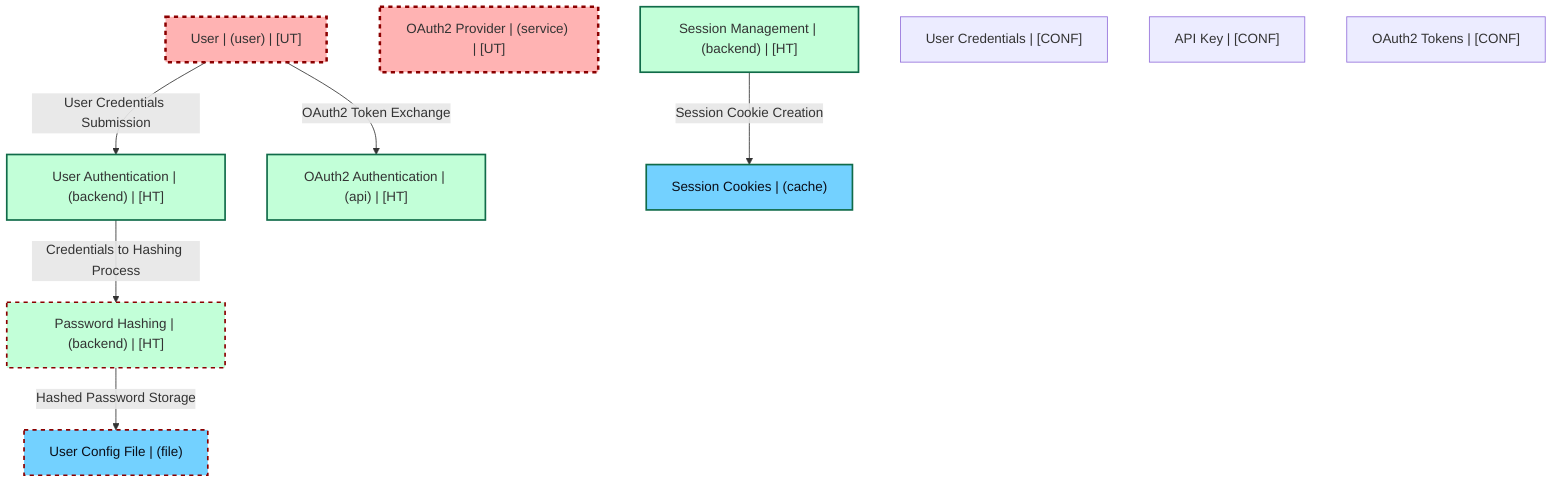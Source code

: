 graph TB
  node_01F8F4X6D8R8F1F9G8E1["User | (user) | [UT]"]:::untrusted
  node_01F8F4X6D8R8F1F9G8E2["OAuth2 Provider | (service) | [UT]"]:::untrusted
  node_01F8F4X6D8R8F1F9G8P1["User Authentication | (backend) | [HT]"]:::highTrust
  node_01F8F4X6D8R8F1F9G8P2["Password Hashing | (backend) | [HT]"]:::highTrust
  node_01F8F4X6D8R8F1F9G8P3["Session Management | (backend) | [HT]"]:::highTrust
  node_01F8F4X6D8R8F1F9G8P4["OAuth2 Authentication | (api) | [HT]"]:::highTrust
  node_01F8F4X6D8R8F1F9G8S1["User Config File | (file)"]:::dataStore
  node_01F8F4X6D8R8F1F9G8S2["Session Cookies | (cache)"]:::dataStore
  node_01F8F4X6D8R8F1F9G8D1["User Credentials | [CONF]"]:::dataAsset,confidential
  node_01F8F4X6D8R8F1F9G8D2["API Key | [CONF]"]:::dataAsset,confidential
  node_01F8F4X6D8R8F1F9G8D3["OAuth2 Tokens | [CONF]"]:::dataAsset,confidential

  node_01F8F4X6D8R8F1F9G8E1 -->|User Credentials Submission| node_01F8F4X6D8R8F1F9G8P1:::encryptedFlow
  node_01F8F4X6D8R8F1F9G8P1 -->|Credentials to Hashing Process| node_01F8F4X6D8R8F1F9G8P2:::unencryptedFlow
  node_01F8F4X6D8R8F1F9G8P2 -->|Hashed Password Storage| node_01F8F4X6D8R8F1F9G8S1:::unencryptedFlow
  node_01F8F4X6D8R8F1F9G8P3 -->|Session Cookie Creation| node_01F8F4X6D8R8F1F9G8S2:::encryptedFlow
  node_01F8F4X6D8R8F1F9G8E1 -->|OAuth2 Token Exchange| node_01F8F4X6D8R8F1F9G8P4:::encryptedFlow

  classDef externalEntity fill:#FFB3B3,stroke:#8B0000,stroke-width:2px,color:#0B0D17
  classDef process fill:#C2FFD8,stroke:#106B49,stroke-width:2px,color:#0B0D17
  classDef dataStore fill:#73d1ff,stroke:#29ABE2,stroke-width:2px,color:#0B0D17
  classDef dataAsset fill:#ffa1ad,stroke:#A259FF,stroke-width:2px,color:#0B0D17
  classDef untrusted fill:#FFB3B3,stroke:#8B0000,stroke-width:3px,stroke-dasharray:5 5
  classDef lowTrust fill:#f77c63,stroke:#f77c63,stroke-width:2px,stroke-dasharray:3 3
  classDef mediumTrust fill:#FFF2B3,stroke:#7A6300,stroke-width:2px
  classDef highTrust fill:#C2FFD8,stroke:#106B49,stroke-width:2px
  classDef veryHighTrust fill:#36FF8F,stroke:#36FF8F,stroke-width:3px
  classDef public fill:#C2FFD8,stroke:#106B49,stroke-width:1px
  classDef internal fill:#FFF2B3,stroke:#7A6300,stroke-width:1px
  classDef confidential fill:#FFB3B3,stroke:#8B0000,stroke-width:2px
  classDef restricted fill:#8B0000,stroke:#8B0000,stroke-width:3px
  classDef pii fill:#ffa1ad,stroke:#A259FF,stroke-width:2px
  classDef pci fill:#8B0000,stroke:#8B0000,stroke-width:3px
  classDef phi fill:#ffa1ad,stroke:#A259FF,stroke-width:3px
  classDef encryptedFlow stroke:#106B49,stroke-width:2px
  classDef unencryptedFlow stroke:#8B0000,stroke-width:2px,stroke-dasharray:5 5
  classDef authenticatedFlow stroke:#29ABE2,stroke-width:2px
  classDef trustBoundary fill:transparent,stroke:#2E3440,stroke-width:3px,stroke-dasharray:10 5